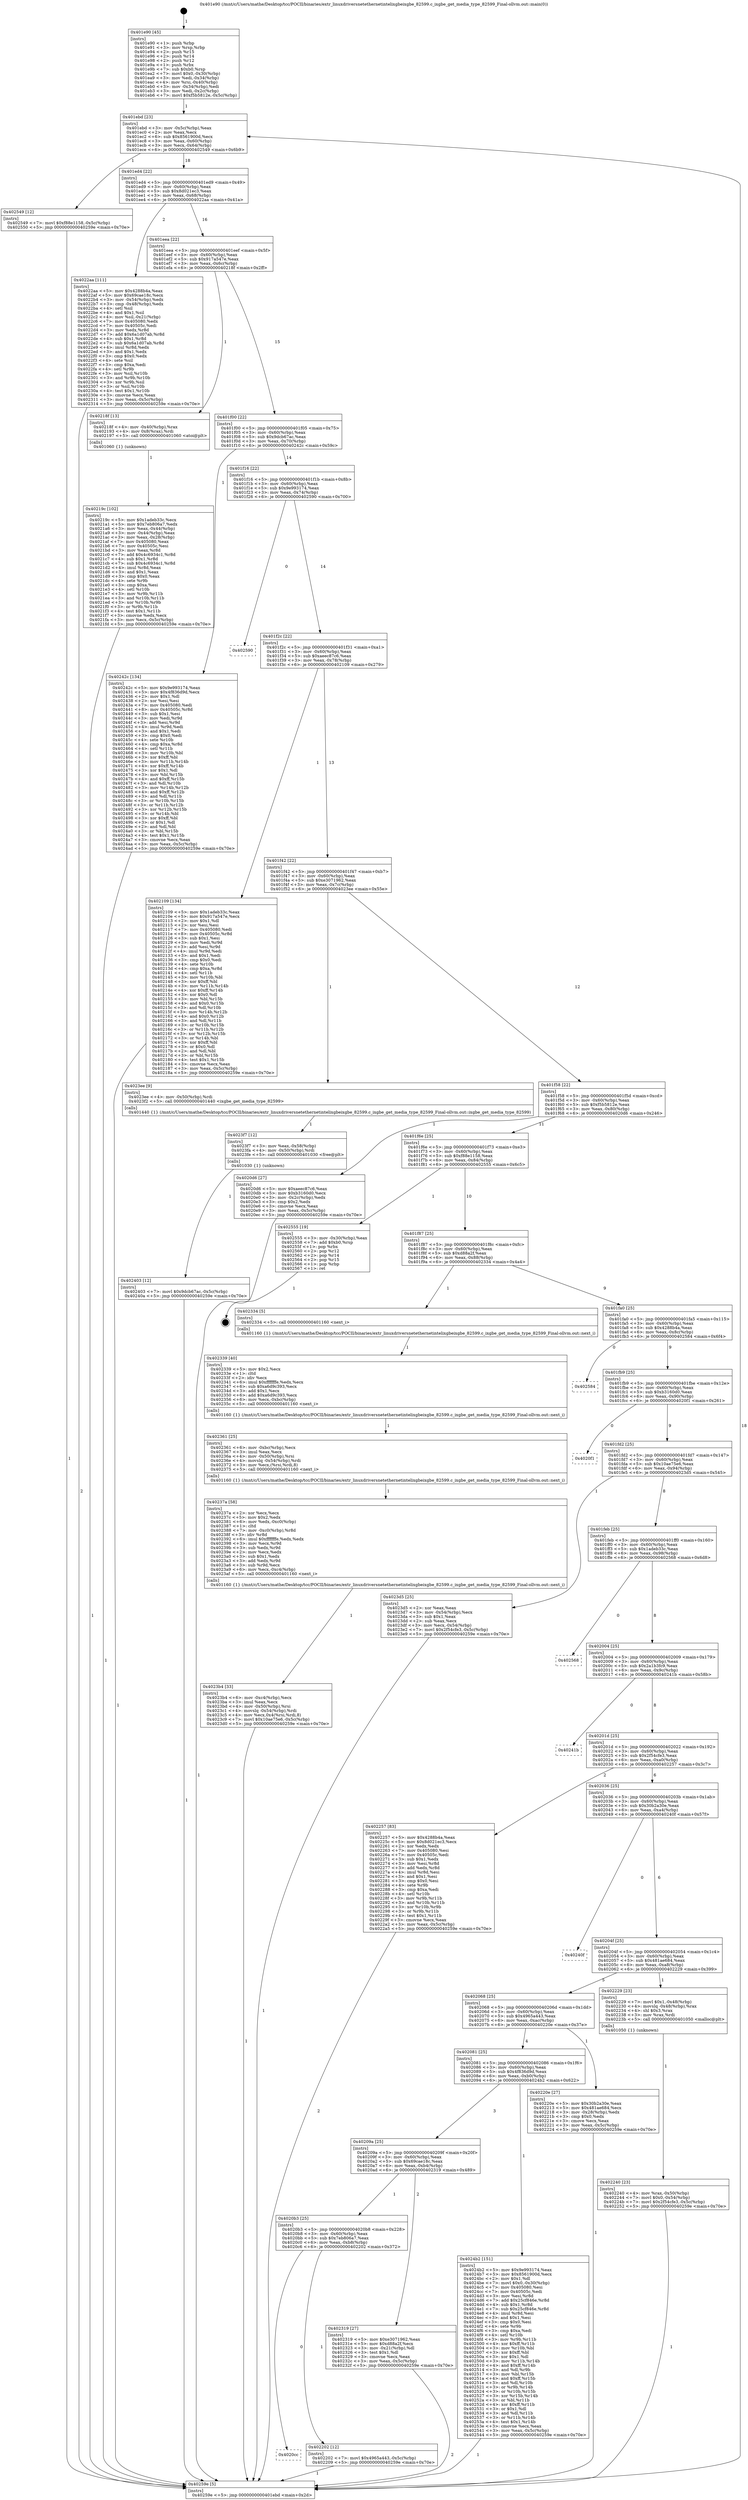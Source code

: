 digraph "0x401e90" {
  label = "0x401e90 (/mnt/c/Users/mathe/Desktop/tcc/POCII/binaries/extr_linuxdriversnetethernetintelixgbeixgbe_82599.c_ixgbe_get_media_type_82599_Final-ollvm.out::main(0))"
  labelloc = "t"
  node[shape=record]

  Entry [label="",width=0.3,height=0.3,shape=circle,fillcolor=black,style=filled]
  "0x401ebd" [label="{
     0x401ebd [23]\l
     | [instrs]\l
     &nbsp;&nbsp;0x401ebd \<+3\>: mov -0x5c(%rbp),%eax\l
     &nbsp;&nbsp;0x401ec0 \<+2\>: mov %eax,%ecx\l
     &nbsp;&nbsp;0x401ec2 \<+6\>: sub $0x8561900d,%ecx\l
     &nbsp;&nbsp;0x401ec8 \<+3\>: mov %eax,-0x60(%rbp)\l
     &nbsp;&nbsp;0x401ecb \<+3\>: mov %ecx,-0x64(%rbp)\l
     &nbsp;&nbsp;0x401ece \<+6\>: je 0000000000402549 \<main+0x6b9\>\l
  }"]
  "0x402549" [label="{
     0x402549 [12]\l
     | [instrs]\l
     &nbsp;&nbsp;0x402549 \<+7\>: movl $0xf88e1158,-0x5c(%rbp)\l
     &nbsp;&nbsp;0x402550 \<+5\>: jmp 000000000040259e \<main+0x70e\>\l
  }"]
  "0x401ed4" [label="{
     0x401ed4 [22]\l
     | [instrs]\l
     &nbsp;&nbsp;0x401ed4 \<+5\>: jmp 0000000000401ed9 \<main+0x49\>\l
     &nbsp;&nbsp;0x401ed9 \<+3\>: mov -0x60(%rbp),%eax\l
     &nbsp;&nbsp;0x401edc \<+5\>: sub $0x8d021ec3,%eax\l
     &nbsp;&nbsp;0x401ee1 \<+3\>: mov %eax,-0x68(%rbp)\l
     &nbsp;&nbsp;0x401ee4 \<+6\>: je 00000000004022aa \<main+0x41a\>\l
  }"]
  Exit [label="",width=0.3,height=0.3,shape=circle,fillcolor=black,style=filled,peripheries=2]
  "0x4022aa" [label="{
     0x4022aa [111]\l
     | [instrs]\l
     &nbsp;&nbsp;0x4022aa \<+5\>: mov $0x4288b4a,%eax\l
     &nbsp;&nbsp;0x4022af \<+5\>: mov $0x69cae18c,%ecx\l
     &nbsp;&nbsp;0x4022b4 \<+3\>: mov -0x54(%rbp),%edx\l
     &nbsp;&nbsp;0x4022b7 \<+3\>: cmp -0x48(%rbp),%edx\l
     &nbsp;&nbsp;0x4022ba \<+4\>: setl %sil\l
     &nbsp;&nbsp;0x4022be \<+4\>: and $0x1,%sil\l
     &nbsp;&nbsp;0x4022c2 \<+4\>: mov %sil,-0x21(%rbp)\l
     &nbsp;&nbsp;0x4022c6 \<+7\>: mov 0x405080,%edx\l
     &nbsp;&nbsp;0x4022cd \<+7\>: mov 0x40505c,%edi\l
     &nbsp;&nbsp;0x4022d4 \<+3\>: mov %edx,%r8d\l
     &nbsp;&nbsp;0x4022d7 \<+7\>: add $0x6a1d07ab,%r8d\l
     &nbsp;&nbsp;0x4022de \<+4\>: sub $0x1,%r8d\l
     &nbsp;&nbsp;0x4022e2 \<+7\>: sub $0x6a1d07ab,%r8d\l
     &nbsp;&nbsp;0x4022e9 \<+4\>: imul %r8d,%edx\l
     &nbsp;&nbsp;0x4022ed \<+3\>: and $0x1,%edx\l
     &nbsp;&nbsp;0x4022f0 \<+3\>: cmp $0x0,%edx\l
     &nbsp;&nbsp;0x4022f3 \<+4\>: sete %sil\l
     &nbsp;&nbsp;0x4022f7 \<+3\>: cmp $0xa,%edi\l
     &nbsp;&nbsp;0x4022fa \<+4\>: setl %r9b\l
     &nbsp;&nbsp;0x4022fe \<+3\>: mov %sil,%r10b\l
     &nbsp;&nbsp;0x402301 \<+3\>: and %r9b,%r10b\l
     &nbsp;&nbsp;0x402304 \<+3\>: xor %r9b,%sil\l
     &nbsp;&nbsp;0x402307 \<+3\>: or %sil,%r10b\l
     &nbsp;&nbsp;0x40230a \<+4\>: test $0x1,%r10b\l
     &nbsp;&nbsp;0x40230e \<+3\>: cmovne %ecx,%eax\l
     &nbsp;&nbsp;0x402311 \<+3\>: mov %eax,-0x5c(%rbp)\l
     &nbsp;&nbsp;0x402314 \<+5\>: jmp 000000000040259e \<main+0x70e\>\l
  }"]
  "0x401eea" [label="{
     0x401eea [22]\l
     | [instrs]\l
     &nbsp;&nbsp;0x401eea \<+5\>: jmp 0000000000401eef \<main+0x5f\>\l
     &nbsp;&nbsp;0x401eef \<+3\>: mov -0x60(%rbp),%eax\l
     &nbsp;&nbsp;0x401ef2 \<+5\>: sub $0x917a547e,%eax\l
     &nbsp;&nbsp;0x401ef7 \<+3\>: mov %eax,-0x6c(%rbp)\l
     &nbsp;&nbsp;0x401efa \<+6\>: je 000000000040218f \<main+0x2ff\>\l
  }"]
  "0x402403" [label="{
     0x402403 [12]\l
     | [instrs]\l
     &nbsp;&nbsp;0x402403 \<+7\>: movl $0x9dcb67ac,-0x5c(%rbp)\l
     &nbsp;&nbsp;0x40240a \<+5\>: jmp 000000000040259e \<main+0x70e\>\l
  }"]
  "0x40218f" [label="{
     0x40218f [13]\l
     | [instrs]\l
     &nbsp;&nbsp;0x40218f \<+4\>: mov -0x40(%rbp),%rax\l
     &nbsp;&nbsp;0x402193 \<+4\>: mov 0x8(%rax),%rdi\l
     &nbsp;&nbsp;0x402197 \<+5\>: call 0000000000401060 \<atoi@plt\>\l
     | [calls]\l
     &nbsp;&nbsp;0x401060 \{1\} (unknown)\l
  }"]
  "0x401f00" [label="{
     0x401f00 [22]\l
     | [instrs]\l
     &nbsp;&nbsp;0x401f00 \<+5\>: jmp 0000000000401f05 \<main+0x75\>\l
     &nbsp;&nbsp;0x401f05 \<+3\>: mov -0x60(%rbp),%eax\l
     &nbsp;&nbsp;0x401f08 \<+5\>: sub $0x9dcb67ac,%eax\l
     &nbsp;&nbsp;0x401f0d \<+3\>: mov %eax,-0x70(%rbp)\l
     &nbsp;&nbsp;0x401f10 \<+6\>: je 000000000040242c \<main+0x59c\>\l
  }"]
  "0x4023f7" [label="{
     0x4023f7 [12]\l
     | [instrs]\l
     &nbsp;&nbsp;0x4023f7 \<+3\>: mov %eax,-0x58(%rbp)\l
     &nbsp;&nbsp;0x4023fa \<+4\>: mov -0x50(%rbp),%rdi\l
     &nbsp;&nbsp;0x4023fe \<+5\>: call 0000000000401030 \<free@plt\>\l
     | [calls]\l
     &nbsp;&nbsp;0x401030 \{1\} (unknown)\l
  }"]
  "0x40242c" [label="{
     0x40242c [134]\l
     | [instrs]\l
     &nbsp;&nbsp;0x40242c \<+5\>: mov $0x9e993174,%eax\l
     &nbsp;&nbsp;0x402431 \<+5\>: mov $0x4f836d9d,%ecx\l
     &nbsp;&nbsp;0x402436 \<+2\>: mov $0x1,%dl\l
     &nbsp;&nbsp;0x402438 \<+2\>: xor %esi,%esi\l
     &nbsp;&nbsp;0x40243a \<+7\>: mov 0x405080,%edi\l
     &nbsp;&nbsp;0x402441 \<+8\>: mov 0x40505c,%r8d\l
     &nbsp;&nbsp;0x402449 \<+3\>: sub $0x1,%esi\l
     &nbsp;&nbsp;0x40244c \<+3\>: mov %edi,%r9d\l
     &nbsp;&nbsp;0x40244f \<+3\>: add %esi,%r9d\l
     &nbsp;&nbsp;0x402452 \<+4\>: imul %r9d,%edi\l
     &nbsp;&nbsp;0x402456 \<+3\>: and $0x1,%edi\l
     &nbsp;&nbsp;0x402459 \<+3\>: cmp $0x0,%edi\l
     &nbsp;&nbsp;0x40245c \<+4\>: sete %r10b\l
     &nbsp;&nbsp;0x402460 \<+4\>: cmp $0xa,%r8d\l
     &nbsp;&nbsp;0x402464 \<+4\>: setl %r11b\l
     &nbsp;&nbsp;0x402468 \<+3\>: mov %r10b,%bl\l
     &nbsp;&nbsp;0x40246b \<+3\>: xor $0xff,%bl\l
     &nbsp;&nbsp;0x40246e \<+3\>: mov %r11b,%r14b\l
     &nbsp;&nbsp;0x402471 \<+4\>: xor $0xff,%r14b\l
     &nbsp;&nbsp;0x402475 \<+3\>: xor $0x1,%dl\l
     &nbsp;&nbsp;0x402478 \<+3\>: mov %bl,%r15b\l
     &nbsp;&nbsp;0x40247b \<+4\>: and $0xff,%r15b\l
     &nbsp;&nbsp;0x40247f \<+3\>: and %dl,%r10b\l
     &nbsp;&nbsp;0x402482 \<+3\>: mov %r14b,%r12b\l
     &nbsp;&nbsp;0x402485 \<+4\>: and $0xff,%r12b\l
     &nbsp;&nbsp;0x402489 \<+3\>: and %dl,%r11b\l
     &nbsp;&nbsp;0x40248c \<+3\>: or %r10b,%r15b\l
     &nbsp;&nbsp;0x40248f \<+3\>: or %r11b,%r12b\l
     &nbsp;&nbsp;0x402492 \<+3\>: xor %r12b,%r15b\l
     &nbsp;&nbsp;0x402495 \<+3\>: or %r14b,%bl\l
     &nbsp;&nbsp;0x402498 \<+3\>: xor $0xff,%bl\l
     &nbsp;&nbsp;0x40249b \<+3\>: or $0x1,%dl\l
     &nbsp;&nbsp;0x40249e \<+2\>: and %dl,%bl\l
     &nbsp;&nbsp;0x4024a0 \<+3\>: or %bl,%r15b\l
     &nbsp;&nbsp;0x4024a3 \<+4\>: test $0x1,%r15b\l
     &nbsp;&nbsp;0x4024a7 \<+3\>: cmovne %ecx,%eax\l
     &nbsp;&nbsp;0x4024aa \<+3\>: mov %eax,-0x5c(%rbp)\l
     &nbsp;&nbsp;0x4024ad \<+5\>: jmp 000000000040259e \<main+0x70e\>\l
  }"]
  "0x401f16" [label="{
     0x401f16 [22]\l
     | [instrs]\l
     &nbsp;&nbsp;0x401f16 \<+5\>: jmp 0000000000401f1b \<main+0x8b\>\l
     &nbsp;&nbsp;0x401f1b \<+3\>: mov -0x60(%rbp),%eax\l
     &nbsp;&nbsp;0x401f1e \<+5\>: sub $0x9e993174,%eax\l
     &nbsp;&nbsp;0x401f23 \<+3\>: mov %eax,-0x74(%rbp)\l
     &nbsp;&nbsp;0x401f26 \<+6\>: je 0000000000402590 \<main+0x700\>\l
  }"]
  "0x4023b4" [label="{
     0x4023b4 [33]\l
     | [instrs]\l
     &nbsp;&nbsp;0x4023b4 \<+6\>: mov -0xc4(%rbp),%ecx\l
     &nbsp;&nbsp;0x4023ba \<+3\>: imul %eax,%ecx\l
     &nbsp;&nbsp;0x4023bd \<+4\>: mov -0x50(%rbp),%rsi\l
     &nbsp;&nbsp;0x4023c1 \<+4\>: movslq -0x54(%rbp),%rdi\l
     &nbsp;&nbsp;0x4023c5 \<+4\>: mov %ecx,0x4(%rsi,%rdi,8)\l
     &nbsp;&nbsp;0x4023c9 \<+7\>: movl $0x10ae75e6,-0x5c(%rbp)\l
     &nbsp;&nbsp;0x4023d0 \<+5\>: jmp 000000000040259e \<main+0x70e\>\l
  }"]
  "0x402590" [label="{
     0x402590\l
  }", style=dashed]
  "0x401f2c" [label="{
     0x401f2c [22]\l
     | [instrs]\l
     &nbsp;&nbsp;0x401f2c \<+5\>: jmp 0000000000401f31 \<main+0xa1\>\l
     &nbsp;&nbsp;0x401f31 \<+3\>: mov -0x60(%rbp),%eax\l
     &nbsp;&nbsp;0x401f34 \<+5\>: sub $0xaeec87c6,%eax\l
     &nbsp;&nbsp;0x401f39 \<+3\>: mov %eax,-0x78(%rbp)\l
     &nbsp;&nbsp;0x401f3c \<+6\>: je 0000000000402109 \<main+0x279\>\l
  }"]
  "0x40237a" [label="{
     0x40237a [58]\l
     | [instrs]\l
     &nbsp;&nbsp;0x40237a \<+2\>: xor %ecx,%ecx\l
     &nbsp;&nbsp;0x40237c \<+5\>: mov $0x2,%edx\l
     &nbsp;&nbsp;0x402381 \<+6\>: mov %edx,-0xc0(%rbp)\l
     &nbsp;&nbsp;0x402387 \<+1\>: cltd\l
     &nbsp;&nbsp;0x402388 \<+7\>: mov -0xc0(%rbp),%r8d\l
     &nbsp;&nbsp;0x40238f \<+3\>: idiv %r8d\l
     &nbsp;&nbsp;0x402392 \<+6\>: imul $0xfffffffe,%edx,%edx\l
     &nbsp;&nbsp;0x402398 \<+3\>: mov %ecx,%r9d\l
     &nbsp;&nbsp;0x40239b \<+3\>: sub %edx,%r9d\l
     &nbsp;&nbsp;0x40239e \<+2\>: mov %ecx,%edx\l
     &nbsp;&nbsp;0x4023a0 \<+3\>: sub $0x1,%edx\l
     &nbsp;&nbsp;0x4023a3 \<+3\>: add %edx,%r9d\l
     &nbsp;&nbsp;0x4023a6 \<+3\>: sub %r9d,%ecx\l
     &nbsp;&nbsp;0x4023a9 \<+6\>: mov %ecx,-0xc4(%rbp)\l
     &nbsp;&nbsp;0x4023af \<+5\>: call 0000000000401160 \<next_i\>\l
     | [calls]\l
     &nbsp;&nbsp;0x401160 \{1\} (/mnt/c/Users/mathe/Desktop/tcc/POCII/binaries/extr_linuxdriversnetethernetintelixgbeixgbe_82599.c_ixgbe_get_media_type_82599_Final-ollvm.out::next_i)\l
  }"]
  "0x402109" [label="{
     0x402109 [134]\l
     | [instrs]\l
     &nbsp;&nbsp;0x402109 \<+5\>: mov $0x1adeb33c,%eax\l
     &nbsp;&nbsp;0x40210e \<+5\>: mov $0x917a547e,%ecx\l
     &nbsp;&nbsp;0x402113 \<+2\>: mov $0x1,%dl\l
     &nbsp;&nbsp;0x402115 \<+2\>: xor %esi,%esi\l
     &nbsp;&nbsp;0x402117 \<+7\>: mov 0x405080,%edi\l
     &nbsp;&nbsp;0x40211e \<+8\>: mov 0x40505c,%r8d\l
     &nbsp;&nbsp;0x402126 \<+3\>: sub $0x1,%esi\l
     &nbsp;&nbsp;0x402129 \<+3\>: mov %edi,%r9d\l
     &nbsp;&nbsp;0x40212c \<+3\>: add %esi,%r9d\l
     &nbsp;&nbsp;0x40212f \<+4\>: imul %r9d,%edi\l
     &nbsp;&nbsp;0x402133 \<+3\>: and $0x1,%edi\l
     &nbsp;&nbsp;0x402136 \<+3\>: cmp $0x0,%edi\l
     &nbsp;&nbsp;0x402139 \<+4\>: sete %r10b\l
     &nbsp;&nbsp;0x40213d \<+4\>: cmp $0xa,%r8d\l
     &nbsp;&nbsp;0x402141 \<+4\>: setl %r11b\l
     &nbsp;&nbsp;0x402145 \<+3\>: mov %r10b,%bl\l
     &nbsp;&nbsp;0x402148 \<+3\>: xor $0xff,%bl\l
     &nbsp;&nbsp;0x40214b \<+3\>: mov %r11b,%r14b\l
     &nbsp;&nbsp;0x40214e \<+4\>: xor $0xff,%r14b\l
     &nbsp;&nbsp;0x402152 \<+3\>: xor $0x0,%dl\l
     &nbsp;&nbsp;0x402155 \<+3\>: mov %bl,%r15b\l
     &nbsp;&nbsp;0x402158 \<+4\>: and $0x0,%r15b\l
     &nbsp;&nbsp;0x40215c \<+3\>: and %dl,%r10b\l
     &nbsp;&nbsp;0x40215f \<+3\>: mov %r14b,%r12b\l
     &nbsp;&nbsp;0x402162 \<+4\>: and $0x0,%r12b\l
     &nbsp;&nbsp;0x402166 \<+3\>: and %dl,%r11b\l
     &nbsp;&nbsp;0x402169 \<+3\>: or %r10b,%r15b\l
     &nbsp;&nbsp;0x40216c \<+3\>: or %r11b,%r12b\l
     &nbsp;&nbsp;0x40216f \<+3\>: xor %r12b,%r15b\l
     &nbsp;&nbsp;0x402172 \<+3\>: or %r14b,%bl\l
     &nbsp;&nbsp;0x402175 \<+3\>: xor $0xff,%bl\l
     &nbsp;&nbsp;0x402178 \<+3\>: or $0x0,%dl\l
     &nbsp;&nbsp;0x40217b \<+2\>: and %dl,%bl\l
     &nbsp;&nbsp;0x40217d \<+3\>: or %bl,%r15b\l
     &nbsp;&nbsp;0x402180 \<+4\>: test $0x1,%r15b\l
     &nbsp;&nbsp;0x402184 \<+3\>: cmovne %ecx,%eax\l
     &nbsp;&nbsp;0x402187 \<+3\>: mov %eax,-0x5c(%rbp)\l
     &nbsp;&nbsp;0x40218a \<+5\>: jmp 000000000040259e \<main+0x70e\>\l
  }"]
  "0x401f42" [label="{
     0x401f42 [22]\l
     | [instrs]\l
     &nbsp;&nbsp;0x401f42 \<+5\>: jmp 0000000000401f47 \<main+0xb7\>\l
     &nbsp;&nbsp;0x401f47 \<+3\>: mov -0x60(%rbp),%eax\l
     &nbsp;&nbsp;0x401f4a \<+5\>: sub $0xe3071962,%eax\l
     &nbsp;&nbsp;0x401f4f \<+3\>: mov %eax,-0x7c(%rbp)\l
     &nbsp;&nbsp;0x401f52 \<+6\>: je 00000000004023ee \<main+0x55e\>\l
  }"]
  "0x402361" [label="{
     0x402361 [25]\l
     | [instrs]\l
     &nbsp;&nbsp;0x402361 \<+6\>: mov -0xbc(%rbp),%ecx\l
     &nbsp;&nbsp;0x402367 \<+3\>: imul %eax,%ecx\l
     &nbsp;&nbsp;0x40236a \<+4\>: mov -0x50(%rbp),%rsi\l
     &nbsp;&nbsp;0x40236e \<+4\>: movslq -0x54(%rbp),%rdi\l
     &nbsp;&nbsp;0x402372 \<+3\>: mov %ecx,(%rsi,%rdi,8)\l
     &nbsp;&nbsp;0x402375 \<+5\>: call 0000000000401160 \<next_i\>\l
     | [calls]\l
     &nbsp;&nbsp;0x401160 \{1\} (/mnt/c/Users/mathe/Desktop/tcc/POCII/binaries/extr_linuxdriversnetethernetintelixgbeixgbe_82599.c_ixgbe_get_media_type_82599_Final-ollvm.out::next_i)\l
  }"]
  "0x4023ee" [label="{
     0x4023ee [9]\l
     | [instrs]\l
     &nbsp;&nbsp;0x4023ee \<+4\>: mov -0x50(%rbp),%rdi\l
     &nbsp;&nbsp;0x4023f2 \<+5\>: call 0000000000401440 \<ixgbe_get_media_type_82599\>\l
     | [calls]\l
     &nbsp;&nbsp;0x401440 \{1\} (/mnt/c/Users/mathe/Desktop/tcc/POCII/binaries/extr_linuxdriversnetethernetintelixgbeixgbe_82599.c_ixgbe_get_media_type_82599_Final-ollvm.out::ixgbe_get_media_type_82599)\l
  }"]
  "0x401f58" [label="{
     0x401f58 [22]\l
     | [instrs]\l
     &nbsp;&nbsp;0x401f58 \<+5\>: jmp 0000000000401f5d \<main+0xcd\>\l
     &nbsp;&nbsp;0x401f5d \<+3\>: mov -0x60(%rbp),%eax\l
     &nbsp;&nbsp;0x401f60 \<+5\>: sub $0xf5b5812e,%eax\l
     &nbsp;&nbsp;0x401f65 \<+3\>: mov %eax,-0x80(%rbp)\l
     &nbsp;&nbsp;0x401f68 \<+6\>: je 00000000004020d6 \<main+0x246\>\l
  }"]
  "0x402339" [label="{
     0x402339 [40]\l
     | [instrs]\l
     &nbsp;&nbsp;0x402339 \<+5\>: mov $0x2,%ecx\l
     &nbsp;&nbsp;0x40233e \<+1\>: cltd\l
     &nbsp;&nbsp;0x40233f \<+2\>: idiv %ecx\l
     &nbsp;&nbsp;0x402341 \<+6\>: imul $0xfffffffe,%edx,%ecx\l
     &nbsp;&nbsp;0x402347 \<+6\>: sub $0xa6d9c393,%ecx\l
     &nbsp;&nbsp;0x40234d \<+3\>: add $0x1,%ecx\l
     &nbsp;&nbsp;0x402350 \<+6\>: add $0xa6d9c393,%ecx\l
     &nbsp;&nbsp;0x402356 \<+6\>: mov %ecx,-0xbc(%rbp)\l
     &nbsp;&nbsp;0x40235c \<+5\>: call 0000000000401160 \<next_i\>\l
     | [calls]\l
     &nbsp;&nbsp;0x401160 \{1\} (/mnt/c/Users/mathe/Desktop/tcc/POCII/binaries/extr_linuxdriversnetethernetintelixgbeixgbe_82599.c_ixgbe_get_media_type_82599_Final-ollvm.out::next_i)\l
  }"]
  "0x4020d6" [label="{
     0x4020d6 [27]\l
     | [instrs]\l
     &nbsp;&nbsp;0x4020d6 \<+5\>: mov $0xaeec87c6,%eax\l
     &nbsp;&nbsp;0x4020db \<+5\>: mov $0xb3160d0,%ecx\l
     &nbsp;&nbsp;0x4020e0 \<+3\>: mov -0x2c(%rbp),%edx\l
     &nbsp;&nbsp;0x4020e3 \<+3\>: cmp $0x2,%edx\l
     &nbsp;&nbsp;0x4020e6 \<+3\>: cmovne %ecx,%eax\l
     &nbsp;&nbsp;0x4020e9 \<+3\>: mov %eax,-0x5c(%rbp)\l
     &nbsp;&nbsp;0x4020ec \<+5\>: jmp 000000000040259e \<main+0x70e\>\l
  }"]
  "0x401f6e" [label="{
     0x401f6e [25]\l
     | [instrs]\l
     &nbsp;&nbsp;0x401f6e \<+5\>: jmp 0000000000401f73 \<main+0xe3\>\l
     &nbsp;&nbsp;0x401f73 \<+3\>: mov -0x60(%rbp),%eax\l
     &nbsp;&nbsp;0x401f76 \<+5\>: sub $0xf88e1158,%eax\l
     &nbsp;&nbsp;0x401f7b \<+6\>: mov %eax,-0x84(%rbp)\l
     &nbsp;&nbsp;0x401f81 \<+6\>: je 0000000000402555 \<main+0x6c5\>\l
  }"]
  "0x40259e" [label="{
     0x40259e [5]\l
     | [instrs]\l
     &nbsp;&nbsp;0x40259e \<+5\>: jmp 0000000000401ebd \<main+0x2d\>\l
  }"]
  "0x401e90" [label="{
     0x401e90 [45]\l
     | [instrs]\l
     &nbsp;&nbsp;0x401e90 \<+1\>: push %rbp\l
     &nbsp;&nbsp;0x401e91 \<+3\>: mov %rsp,%rbp\l
     &nbsp;&nbsp;0x401e94 \<+2\>: push %r15\l
     &nbsp;&nbsp;0x401e96 \<+2\>: push %r14\l
     &nbsp;&nbsp;0x401e98 \<+2\>: push %r12\l
     &nbsp;&nbsp;0x401e9a \<+1\>: push %rbx\l
     &nbsp;&nbsp;0x401e9b \<+7\>: sub $0xb0,%rsp\l
     &nbsp;&nbsp;0x401ea2 \<+7\>: movl $0x0,-0x30(%rbp)\l
     &nbsp;&nbsp;0x401ea9 \<+3\>: mov %edi,-0x34(%rbp)\l
     &nbsp;&nbsp;0x401eac \<+4\>: mov %rsi,-0x40(%rbp)\l
     &nbsp;&nbsp;0x401eb0 \<+3\>: mov -0x34(%rbp),%edi\l
     &nbsp;&nbsp;0x401eb3 \<+3\>: mov %edi,-0x2c(%rbp)\l
     &nbsp;&nbsp;0x401eb6 \<+7\>: movl $0xf5b5812e,-0x5c(%rbp)\l
  }"]
  "0x40219c" [label="{
     0x40219c [102]\l
     | [instrs]\l
     &nbsp;&nbsp;0x40219c \<+5\>: mov $0x1adeb33c,%ecx\l
     &nbsp;&nbsp;0x4021a1 \<+5\>: mov $0x7eb806a7,%edx\l
     &nbsp;&nbsp;0x4021a6 \<+3\>: mov %eax,-0x44(%rbp)\l
     &nbsp;&nbsp;0x4021a9 \<+3\>: mov -0x44(%rbp),%eax\l
     &nbsp;&nbsp;0x4021ac \<+3\>: mov %eax,-0x28(%rbp)\l
     &nbsp;&nbsp;0x4021af \<+7\>: mov 0x405080,%eax\l
     &nbsp;&nbsp;0x4021b6 \<+7\>: mov 0x40505c,%esi\l
     &nbsp;&nbsp;0x4021bd \<+3\>: mov %eax,%r8d\l
     &nbsp;&nbsp;0x4021c0 \<+7\>: add $0x4c6934c1,%r8d\l
     &nbsp;&nbsp;0x4021c7 \<+4\>: sub $0x1,%r8d\l
     &nbsp;&nbsp;0x4021cb \<+7\>: sub $0x4c6934c1,%r8d\l
     &nbsp;&nbsp;0x4021d2 \<+4\>: imul %r8d,%eax\l
     &nbsp;&nbsp;0x4021d6 \<+3\>: and $0x1,%eax\l
     &nbsp;&nbsp;0x4021d9 \<+3\>: cmp $0x0,%eax\l
     &nbsp;&nbsp;0x4021dc \<+4\>: sete %r9b\l
     &nbsp;&nbsp;0x4021e0 \<+3\>: cmp $0xa,%esi\l
     &nbsp;&nbsp;0x4021e3 \<+4\>: setl %r10b\l
     &nbsp;&nbsp;0x4021e7 \<+3\>: mov %r9b,%r11b\l
     &nbsp;&nbsp;0x4021ea \<+3\>: and %r10b,%r11b\l
     &nbsp;&nbsp;0x4021ed \<+3\>: xor %r10b,%r9b\l
     &nbsp;&nbsp;0x4021f0 \<+3\>: or %r9b,%r11b\l
     &nbsp;&nbsp;0x4021f3 \<+4\>: test $0x1,%r11b\l
     &nbsp;&nbsp;0x4021f7 \<+3\>: cmovne %edx,%ecx\l
     &nbsp;&nbsp;0x4021fa \<+3\>: mov %ecx,-0x5c(%rbp)\l
     &nbsp;&nbsp;0x4021fd \<+5\>: jmp 000000000040259e \<main+0x70e\>\l
  }"]
  "0x402240" [label="{
     0x402240 [23]\l
     | [instrs]\l
     &nbsp;&nbsp;0x402240 \<+4\>: mov %rax,-0x50(%rbp)\l
     &nbsp;&nbsp;0x402244 \<+7\>: movl $0x0,-0x54(%rbp)\l
     &nbsp;&nbsp;0x40224b \<+7\>: movl $0x2f54cfe3,-0x5c(%rbp)\l
     &nbsp;&nbsp;0x402252 \<+5\>: jmp 000000000040259e \<main+0x70e\>\l
  }"]
  "0x402555" [label="{
     0x402555 [19]\l
     | [instrs]\l
     &nbsp;&nbsp;0x402555 \<+3\>: mov -0x30(%rbp),%eax\l
     &nbsp;&nbsp;0x402558 \<+7\>: add $0xb0,%rsp\l
     &nbsp;&nbsp;0x40255f \<+1\>: pop %rbx\l
     &nbsp;&nbsp;0x402560 \<+2\>: pop %r12\l
     &nbsp;&nbsp;0x402562 \<+2\>: pop %r14\l
     &nbsp;&nbsp;0x402564 \<+2\>: pop %r15\l
     &nbsp;&nbsp;0x402566 \<+1\>: pop %rbp\l
     &nbsp;&nbsp;0x402567 \<+1\>: ret\l
  }"]
  "0x401f87" [label="{
     0x401f87 [25]\l
     | [instrs]\l
     &nbsp;&nbsp;0x401f87 \<+5\>: jmp 0000000000401f8c \<main+0xfc\>\l
     &nbsp;&nbsp;0x401f8c \<+3\>: mov -0x60(%rbp),%eax\l
     &nbsp;&nbsp;0x401f8f \<+5\>: sub $0xd88a2f,%eax\l
     &nbsp;&nbsp;0x401f94 \<+6\>: mov %eax,-0x88(%rbp)\l
     &nbsp;&nbsp;0x401f9a \<+6\>: je 0000000000402334 \<main+0x4a4\>\l
  }"]
  "0x4020cc" [label="{
     0x4020cc\l
  }", style=dashed]
  "0x402334" [label="{
     0x402334 [5]\l
     | [instrs]\l
     &nbsp;&nbsp;0x402334 \<+5\>: call 0000000000401160 \<next_i\>\l
     | [calls]\l
     &nbsp;&nbsp;0x401160 \{1\} (/mnt/c/Users/mathe/Desktop/tcc/POCII/binaries/extr_linuxdriversnetethernetintelixgbeixgbe_82599.c_ixgbe_get_media_type_82599_Final-ollvm.out::next_i)\l
  }"]
  "0x401fa0" [label="{
     0x401fa0 [25]\l
     | [instrs]\l
     &nbsp;&nbsp;0x401fa0 \<+5\>: jmp 0000000000401fa5 \<main+0x115\>\l
     &nbsp;&nbsp;0x401fa5 \<+3\>: mov -0x60(%rbp),%eax\l
     &nbsp;&nbsp;0x401fa8 \<+5\>: sub $0x4288b4a,%eax\l
     &nbsp;&nbsp;0x401fad \<+6\>: mov %eax,-0x8c(%rbp)\l
     &nbsp;&nbsp;0x401fb3 \<+6\>: je 0000000000402584 \<main+0x6f4\>\l
  }"]
  "0x402202" [label="{
     0x402202 [12]\l
     | [instrs]\l
     &nbsp;&nbsp;0x402202 \<+7\>: movl $0x4965a443,-0x5c(%rbp)\l
     &nbsp;&nbsp;0x402209 \<+5\>: jmp 000000000040259e \<main+0x70e\>\l
  }"]
  "0x402584" [label="{
     0x402584\l
  }", style=dashed]
  "0x401fb9" [label="{
     0x401fb9 [25]\l
     | [instrs]\l
     &nbsp;&nbsp;0x401fb9 \<+5\>: jmp 0000000000401fbe \<main+0x12e\>\l
     &nbsp;&nbsp;0x401fbe \<+3\>: mov -0x60(%rbp),%eax\l
     &nbsp;&nbsp;0x401fc1 \<+5\>: sub $0xb3160d0,%eax\l
     &nbsp;&nbsp;0x401fc6 \<+6\>: mov %eax,-0x90(%rbp)\l
     &nbsp;&nbsp;0x401fcc \<+6\>: je 00000000004020f1 \<main+0x261\>\l
  }"]
  "0x4020b3" [label="{
     0x4020b3 [25]\l
     | [instrs]\l
     &nbsp;&nbsp;0x4020b3 \<+5\>: jmp 00000000004020b8 \<main+0x228\>\l
     &nbsp;&nbsp;0x4020b8 \<+3\>: mov -0x60(%rbp),%eax\l
     &nbsp;&nbsp;0x4020bb \<+5\>: sub $0x7eb806a7,%eax\l
     &nbsp;&nbsp;0x4020c0 \<+6\>: mov %eax,-0xb8(%rbp)\l
     &nbsp;&nbsp;0x4020c6 \<+6\>: je 0000000000402202 \<main+0x372\>\l
  }"]
  "0x4020f1" [label="{
     0x4020f1\l
  }", style=dashed]
  "0x401fd2" [label="{
     0x401fd2 [25]\l
     | [instrs]\l
     &nbsp;&nbsp;0x401fd2 \<+5\>: jmp 0000000000401fd7 \<main+0x147\>\l
     &nbsp;&nbsp;0x401fd7 \<+3\>: mov -0x60(%rbp),%eax\l
     &nbsp;&nbsp;0x401fda \<+5\>: sub $0x10ae75e6,%eax\l
     &nbsp;&nbsp;0x401fdf \<+6\>: mov %eax,-0x94(%rbp)\l
     &nbsp;&nbsp;0x401fe5 \<+6\>: je 00000000004023d5 \<main+0x545\>\l
  }"]
  "0x402319" [label="{
     0x402319 [27]\l
     | [instrs]\l
     &nbsp;&nbsp;0x402319 \<+5\>: mov $0xe3071962,%eax\l
     &nbsp;&nbsp;0x40231e \<+5\>: mov $0xd88a2f,%ecx\l
     &nbsp;&nbsp;0x402323 \<+3\>: mov -0x21(%rbp),%dl\l
     &nbsp;&nbsp;0x402326 \<+3\>: test $0x1,%dl\l
     &nbsp;&nbsp;0x402329 \<+3\>: cmovne %ecx,%eax\l
     &nbsp;&nbsp;0x40232c \<+3\>: mov %eax,-0x5c(%rbp)\l
     &nbsp;&nbsp;0x40232f \<+5\>: jmp 000000000040259e \<main+0x70e\>\l
  }"]
  "0x4023d5" [label="{
     0x4023d5 [25]\l
     | [instrs]\l
     &nbsp;&nbsp;0x4023d5 \<+2\>: xor %eax,%eax\l
     &nbsp;&nbsp;0x4023d7 \<+3\>: mov -0x54(%rbp),%ecx\l
     &nbsp;&nbsp;0x4023da \<+3\>: sub $0x1,%eax\l
     &nbsp;&nbsp;0x4023dd \<+2\>: sub %eax,%ecx\l
     &nbsp;&nbsp;0x4023df \<+3\>: mov %ecx,-0x54(%rbp)\l
     &nbsp;&nbsp;0x4023e2 \<+7\>: movl $0x2f54cfe3,-0x5c(%rbp)\l
     &nbsp;&nbsp;0x4023e9 \<+5\>: jmp 000000000040259e \<main+0x70e\>\l
  }"]
  "0x401feb" [label="{
     0x401feb [25]\l
     | [instrs]\l
     &nbsp;&nbsp;0x401feb \<+5\>: jmp 0000000000401ff0 \<main+0x160\>\l
     &nbsp;&nbsp;0x401ff0 \<+3\>: mov -0x60(%rbp),%eax\l
     &nbsp;&nbsp;0x401ff3 \<+5\>: sub $0x1adeb33c,%eax\l
     &nbsp;&nbsp;0x401ff8 \<+6\>: mov %eax,-0x98(%rbp)\l
     &nbsp;&nbsp;0x401ffe \<+6\>: je 0000000000402568 \<main+0x6d8\>\l
  }"]
  "0x40209a" [label="{
     0x40209a [25]\l
     | [instrs]\l
     &nbsp;&nbsp;0x40209a \<+5\>: jmp 000000000040209f \<main+0x20f\>\l
     &nbsp;&nbsp;0x40209f \<+3\>: mov -0x60(%rbp),%eax\l
     &nbsp;&nbsp;0x4020a2 \<+5\>: sub $0x69cae18c,%eax\l
     &nbsp;&nbsp;0x4020a7 \<+6\>: mov %eax,-0xb4(%rbp)\l
     &nbsp;&nbsp;0x4020ad \<+6\>: je 0000000000402319 \<main+0x489\>\l
  }"]
  "0x402568" [label="{
     0x402568\l
  }", style=dashed]
  "0x402004" [label="{
     0x402004 [25]\l
     | [instrs]\l
     &nbsp;&nbsp;0x402004 \<+5\>: jmp 0000000000402009 \<main+0x179\>\l
     &nbsp;&nbsp;0x402009 \<+3\>: mov -0x60(%rbp),%eax\l
     &nbsp;&nbsp;0x40200c \<+5\>: sub $0x2a1b3fc9,%eax\l
     &nbsp;&nbsp;0x402011 \<+6\>: mov %eax,-0x9c(%rbp)\l
     &nbsp;&nbsp;0x402017 \<+6\>: je 000000000040241b \<main+0x58b\>\l
  }"]
  "0x4024b2" [label="{
     0x4024b2 [151]\l
     | [instrs]\l
     &nbsp;&nbsp;0x4024b2 \<+5\>: mov $0x9e993174,%eax\l
     &nbsp;&nbsp;0x4024b7 \<+5\>: mov $0x8561900d,%ecx\l
     &nbsp;&nbsp;0x4024bc \<+2\>: mov $0x1,%dl\l
     &nbsp;&nbsp;0x4024be \<+7\>: movl $0x0,-0x30(%rbp)\l
     &nbsp;&nbsp;0x4024c5 \<+7\>: mov 0x405080,%esi\l
     &nbsp;&nbsp;0x4024cc \<+7\>: mov 0x40505c,%edi\l
     &nbsp;&nbsp;0x4024d3 \<+3\>: mov %esi,%r8d\l
     &nbsp;&nbsp;0x4024d6 \<+7\>: add $0x25cf846e,%r8d\l
     &nbsp;&nbsp;0x4024dd \<+4\>: sub $0x1,%r8d\l
     &nbsp;&nbsp;0x4024e1 \<+7\>: sub $0x25cf846e,%r8d\l
     &nbsp;&nbsp;0x4024e8 \<+4\>: imul %r8d,%esi\l
     &nbsp;&nbsp;0x4024ec \<+3\>: and $0x1,%esi\l
     &nbsp;&nbsp;0x4024ef \<+3\>: cmp $0x0,%esi\l
     &nbsp;&nbsp;0x4024f2 \<+4\>: sete %r9b\l
     &nbsp;&nbsp;0x4024f6 \<+3\>: cmp $0xa,%edi\l
     &nbsp;&nbsp;0x4024f9 \<+4\>: setl %r10b\l
     &nbsp;&nbsp;0x4024fd \<+3\>: mov %r9b,%r11b\l
     &nbsp;&nbsp;0x402500 \<+4\>: xor $0xff,%r11b\l
     &nbsp;&nbsp;0x402504 \<+3\>: mov %r10b,%bl\l
     &nbsp;&nbsp;0x402507 \<+3\>: xor $0xff,%bl\l
     &nbsp;&nbsp;0x40250a \<+3\>: xor $0x1,%dl\l
     &nbsp;&nbsp;0x40250d \<+3\>: mov %r11b,%r14b\l
     &nbsp;&nbsp;0x402510 \<+4\>: and $0xff,%r14b\l
     &nbsp;&nbsp;0x402514 \<+3\>: and %dl,%r9b\l
     &nbsp;&nbsp;0x402517 \<+3\>: mov %bl,%r15b\l
     &nbsp;&nbsp;0x40251a \<+4\>: and $0xff,%r15b\l
     &nbsp;&nbsp;0x40251e \<+3\>: and %dl,%r10b\l
     &nbsp;&nbsp;0x402521 \<+3\>: or %r9b,%r14b\l
     &nbsp;&nbsp;0x402524 \<+3\>: or %r10b,%r15b\l
     &nbsp;&nbsp;0x402527 \<+3\>: xor %r15b,%r14b\l
     &nbsp;&nbsp;0x40252a \<+3\>: or %bl,%r11b\l
     &nbsp;&nbsp;0x40252d \<+4\>: xor $0xff,%r11b\l
     &nbsp;&nbsp;0x402531 \<+3\>: or $0x1,%dl\l
     &nbsp;&nbsp;0x402534 \<+3\>: and %dl,%r11b\l
     &nbsp;&nbsp;0x402537 \<+3\>: or %r11b,%r14b\l
     &nbsp;&nbsp;0x40253a \<+4\>: test $0x1,%r14b\l
     &nbsp;&nbsp;0x40253e \<+3\>: cmovne %ecx,%eax\l
     &nbsp;&nbsp;0x402541 \<+3\>: mov %eax,-0x5c(%rbp)\l
     &nbsp;&nbsp;0x402544 \<+5\>: jmp 000000000040259e \<main+0x70e\>\l
  }"]
  "0x40241b" [label="{
     0x40241b\l
  }", style=dashed]
  "0x40201d" [label="{
     0x40201d [25]\l
     | [instrs]\l
     &nbsp;&nbsp;0x40201d \<+5\>: jmp 0000000000402022 \<main+0x192\>\l
     &nbsp;&nbsp;0x402022 \<+3\>: mov -0x60(%rbp),%eax\l
     &nbsp;&nbsp;0x402025 \<+5\>: sub $0x2f54cfe3,%eax\l
     &nbsp;&nbsp;0x40202a \<+6\>: mov %eax,-0xa0(%rbp)\l
     &nbsp;&nbsp;0x402030 \<+6\>: je 0000000000402257 \<main+0x3c7\>\l
  }"]
  "0x402081" [label="{
     0x402081 [25]\l
     | [instrs]\l
     &nbsp;&nbsp;0x402081 \<+5\>: jmp 0000000000402086 \<main+0x1f6\>\l
     &nbsp;&nbsp;0x402086 \<+3\>: mov -0x60(%rbp),%eax\l
     &nbsp;&nbsp;0x402089 \<+5\>: sub $0x4f836d9d,%eax\l
     &nbsp;&nbsp;0x40208e \<+6\>: mov %eax,-0xb0(%rbp)\l
     &nbsp;&nbsp;0x402094 \<+6\>: je 00000000004024b2 \<main+0x622\>\l
  }"]
  "0x402257" [label="{
     0x402257 [83]\l
     | [instrs]\l
     &nbsp;&nbsp;0x402257 \<+5\>: mov $0x4288b4a,%eax\l
     &nbsp;&nbsp;0x40225c \<+5\>: mov $0x8d021ec3,%ecx\l
     &nbsp;&nbsp;0x402261 \<+2\>: xor %edx,%edx\l
     &nbsp;&nbsp;0x402263 \<+7\>: mov 0x405080,%esi\l
     &nbsp;&nbsp;0x40226a \<+7\>: mov 0x40505c,%edi\l
     &nbsp;&nbsp;0x402271 \<+3\>: sub $0x1,%edx\l
     &nbsp;&nbsp;0x402274 \<+3\>: mov %esi,%r8d\l
     &nbsp;&nbsp;0x402277 \<+3\>: add %edx,%r8d\l
     &nbsp;&nbsp;0x40227a \<+4\>: imul %r8d,%esi\l
     &nbsp;&nbsp;0x40227e \<+3\>: and $0x1,%esi\l
     &nbsp;&nbsp;0x402281 \<+3\>: cmp $0x0,%esi\l
     &nbsp;&nbsp;0x402284 \<+4\>: sete %r9b\l
     &nbsp;&nbsp;0x402288 \<+3\>: cmp $0xa,%edi\l
     &nbsp;&nbsp;0x40228b \<+4\>: setl %r10b\l
     &nbsp;&nbsp;0x40228f \<+3\>: mov %r9b,%r11b\l
     &nbsp;&nbsp;0x402292 \<+3\>: and %r10b,%r11b\l
     &nbsp;&nbsp;0x402295 \<+3\>: xor %r10b,%r9b\l
     &nbsp;&nbsp;0x402298 \<+3\>: or %r9b,%r11b\l
     &nbsp;&nbsp;0x40229b \<+4\>: test $0x1,%r11b\l
     &nbsp;&nbsp;0x40229f \<+3\>: cmovne %ecx,%eax\l
     &nbsp;&nbsp;0x4022a2 \<+3\>: mov %eax,-0x5c(%rbp)\l
     &nbsp;&nbsp;0x4022a5 \<+5\>: jmp 000000000040259e \<main+0x70e\>\l
  }"]
  "0x402036" [label="{
     0x402036 [25]\l
     | [instrs]\l
     &nbsp;&nbsp;0x402036 \<+5\>: jmp 000000000040203b \<main+0x1ab\>\l
     &nbsp;&nbsp;0x40203b \<+3\>: mov -0x60(%rbp),%eax\l
     &nbsp;&nbsp;0x40203e \<+5\>: sub $0x30b2a30e,%eax\l
     &nbsp;&nbsp;0x402043 \<+6\>: mov %eax,-0xa4(%rbp)\l
     &nbsp;&nbsp;0x402049 \<+6\>: je 000000000040240f \<main+0x57f\>\l
  }"]
  "0x40220e" [label="{
     0x40220e [27]\l
     | [instrs]\l
     &nbsp;&nbsp;0x40220e \<+5\>: mov $0x30b2a30e,%eax\l
     &nbsp;&nbsp;0x402213 \<+5\>: mov $0x481ae684,%ecx\l
     &nbsp;&nbsp;0x402218 \<+3\>: mov -0x28(%rbp),%edx\l
     &nbsp;&nbsp;0x40221b \<+3\>: cmp $0x0,%edx\l
     &nbsp;&nbsp;0x40221e \<+3\>: cmove %ecx,%eax\l
     &nbsp;&nbsp;0x402221 \<+3\>: mov %eax,-0x5c(%rbp)\l
     &nbsp;&nbsp;0x402224 \<+5\>: jmp 000000000040259e \<main+0x70e\>\l
  }"]
  "0x40240f" [label="{
     0x40240f\l
  }", style=dashed]
  "0x40204f" [label="{
     0x40204f [25]\l
     | [instrs]\l
     &nbsp;&nbsp;0x40204f \<+5\>: jmp 0000000000402054 \<main+0x1c4\>\l
     &nbsp;&nbsp;0x402054 \<+3\>: mov -0x60(%rbp),%eax\l
     &nbsp;&nbsp;0x402057 \<+5\>: sub $0x481ae684,%eax\l
     &nbsp;&nbsp;0x40205c \<+6\>: mov %eax,-0xa8(%rbp)\l
     &nbsp;&nbsp;0x402062 \<+6\>: je 0000000000402229 \<main+0x399\>\l
  }"]
  "0x402068" [label="{
     0x402068 [25]\l
     | [instrs]\l
     &nbsp;&nbsp;0x402068 \<+5\>: jmp 000000000040206d \<main+0x1dd\>\l
     &nbsp;&nbsp;0x40206d \<+3\>: mov -0x60(%rbp),%eax\l
     &nbsp;&nbsp;0x402070 \<+5\>: sub $0x4965a443,%eax\l
     &nbsp;&nbsp;0x402075 \<+6\>: mov %eax,-0xac(%rbp)\l
     &nbsp;&nbsp;0x40207b \<+6\>: je 000000000040220e \<main+0x37e\>\l
  }"]
  "0x402229" [label="{
     0x402229 [23]\l
     | [instrs]\l
     &nbsp;&nbsp;0x402229 \<+7\>: movl $0x1,-0x48(%rbp)\l
     &nbsp;&nbsp;0x402230 \<+4\>: movslq -0x48(%rbp),%rax\l
     &nbsp;&nbsp;0x402234 \<+4\>: shl $0x3,%rax\l
     &nbsp;&nbsp;0x402238 \<+3\>: mov %rax,%rdi\l
     &nbsp;&nbsp;0x40223b \<+5\>: call 0000000000401050 \<malloc@plt\>\l
     | [calls]\l
     &nbsp;&nbsp;0x401050 \{1\} (unknown)\l
  }"]
  Entry -> "0x401e90" [label=" 1"]
  "0x401ebd" -> "0x402549" [label=" 1"]
  "0x401ebd" -> "0x401ed4" [label=" 18"]
  "0x402555" -> Exit [label=" 1"]
  "0x401ed4" -> "0x4022aa" [label=" 2"]
  "0x401ed4" -> "0x401eea" [label=" 16"]
  "0x402549" -> "0x40259e" [label=" 1"]
  "0x401eea" -> "0x40218f" [label=" 1"]
  "0x401eea" -> "0x401f00" [label=" 15"]
  "0x4024b2" -> "0x40259e" [label=" 1"]
  "0x401f00" -> "0x40242c" [label=" 1"]
  "0x401f00" -> "0x401f16" [label=" 14"]
  "0x40242c" -> "0x40259e" [label=" 1"]
  "0x401f16" -> "0x402590" [label=" 0"]
  "0x401f16" -> "0x401f2c" [label=" 14"]
  "0x402403" -> "0x40259e" [label=" 1"]
  "0x401f2c" -> "0x402109" [label=" 1"]
  "0x401f2c" -> "0x401f42" [label=" 13"]
  "0x4023f7" -> "0x402403" [label=" 1"]
  "0x401f42" -> "0x4023ee" [label=" 1"]
  "0x401f42" -> "0x401f58" [label=" 12"]
  "0x4023ee" -> "0x4023f7" [label=" 1"]
  "0x401f58" -> "0x4020d6" [label=" 1"]
  "0x401f58" -> "0x401f6e" [label=" 11"]
  "0x4020d6" -> "0x40259e" [label=" 1"]
  "0x401e90" -> "0x401ebd" [label=" 1"]
  "0x40259e" -> "0x401ebd" [label=" 18"]
  "0x402109" -> "0x40259e" [label=" 1"]
  "0x40218f" -> "0x40219c" [label=" 1"]
  "0x40219c" -> "0x40259e" [label=" 1"]
  "0x4023d5" -> "0x40259e" [label=" 1"]
  "0x401f6e" -> "0x402555" [label=" 1"]
  "0x401f6e" -> "0x401f87" [label=" 10"]
  "0x4023b4" -> "0x40259e" [label=" 1"]
  "0x401f87" -> "0x402334" [label=" 1"]
  "0x401f87" -> "0x401fa0" [label=" 9"]
  "0x40237a" -> "0x4023b4" [label=" 1"]
  "0x401fa0" -> "0x402584" [label=" 0"]
  "0x401fa0" -> "0x401fb9" [label=" 9"]
  "0x402361" -> "0x40237a" [label=" 1"]
  "0x401fb9" -> "0x4020f1" [label=" 0"]
  "0x401fb9" -> "0x401fd2" [label=" 9"]
  "0x402334" -> "0x402339" [label=" 1"]
  "0x401fd2" -> "0x4023d5" [label=" 1"]
  "0x401fd2" -> "0x401feb" [label=" 8"]
  "0x402319" -> "0x40259e" [label=" 2"]
  "0x401feb" -> "0x402568" [label=" 0"]
  "0x401feb" -> "0x402004" [label=" 8"]
  "0x402257" -> "0x40259e" [label=" 2"]
  "0x402004" -> "0x40241b" [label=" 0"]
  "0x402004" -> "0x40201d" [label=" 8"]
  "0x402240" -> "0x40259e" [label=" 1"]
  "0x40201d" -> "0x402257" [label=" 2"]
  "0x40201d" -> "0x402036" [label=" 6"]
  "0x40220e" -> "0x40259e" [label=" 1"]
  "0x402036" -> "0x40240f" [label=" 0"]
  "0x402036" -> "0x40204f" [label=" 6"]
  "0x402202" -> "0x40259e" [label=" 1"]
  "0x40204f" -> "0x402229" [label=" 1"]
  "0x40204f" -> "0x402068" [label=" 5"]
  "0x4020b3" -> "0x4020cc" [label=" 0"]
  "0x402068" -> "0x40220e" [label=" 1"]
  "0x402068" -> "0x402081" [label=" 4"]
  "0x402229" -> "0x402240" [label=" 1"]
  "0x402081" -> "0x4024b2" [label=" 1"]
  "0x402081" -> "0x40209a" [label=" 3"]
  "0x4022aa" -> "0x40259e" [label=" 2"]
  "0x40209a" -> "0x402319" [label=" 2"]
  "0x40209a" -> "0x4020b3" [label=" 1"]
  "0x402339" -> "0x402361" [label=" 1"]
  "0x4020b3" -> "0x402202" [label=" 1"]
}

